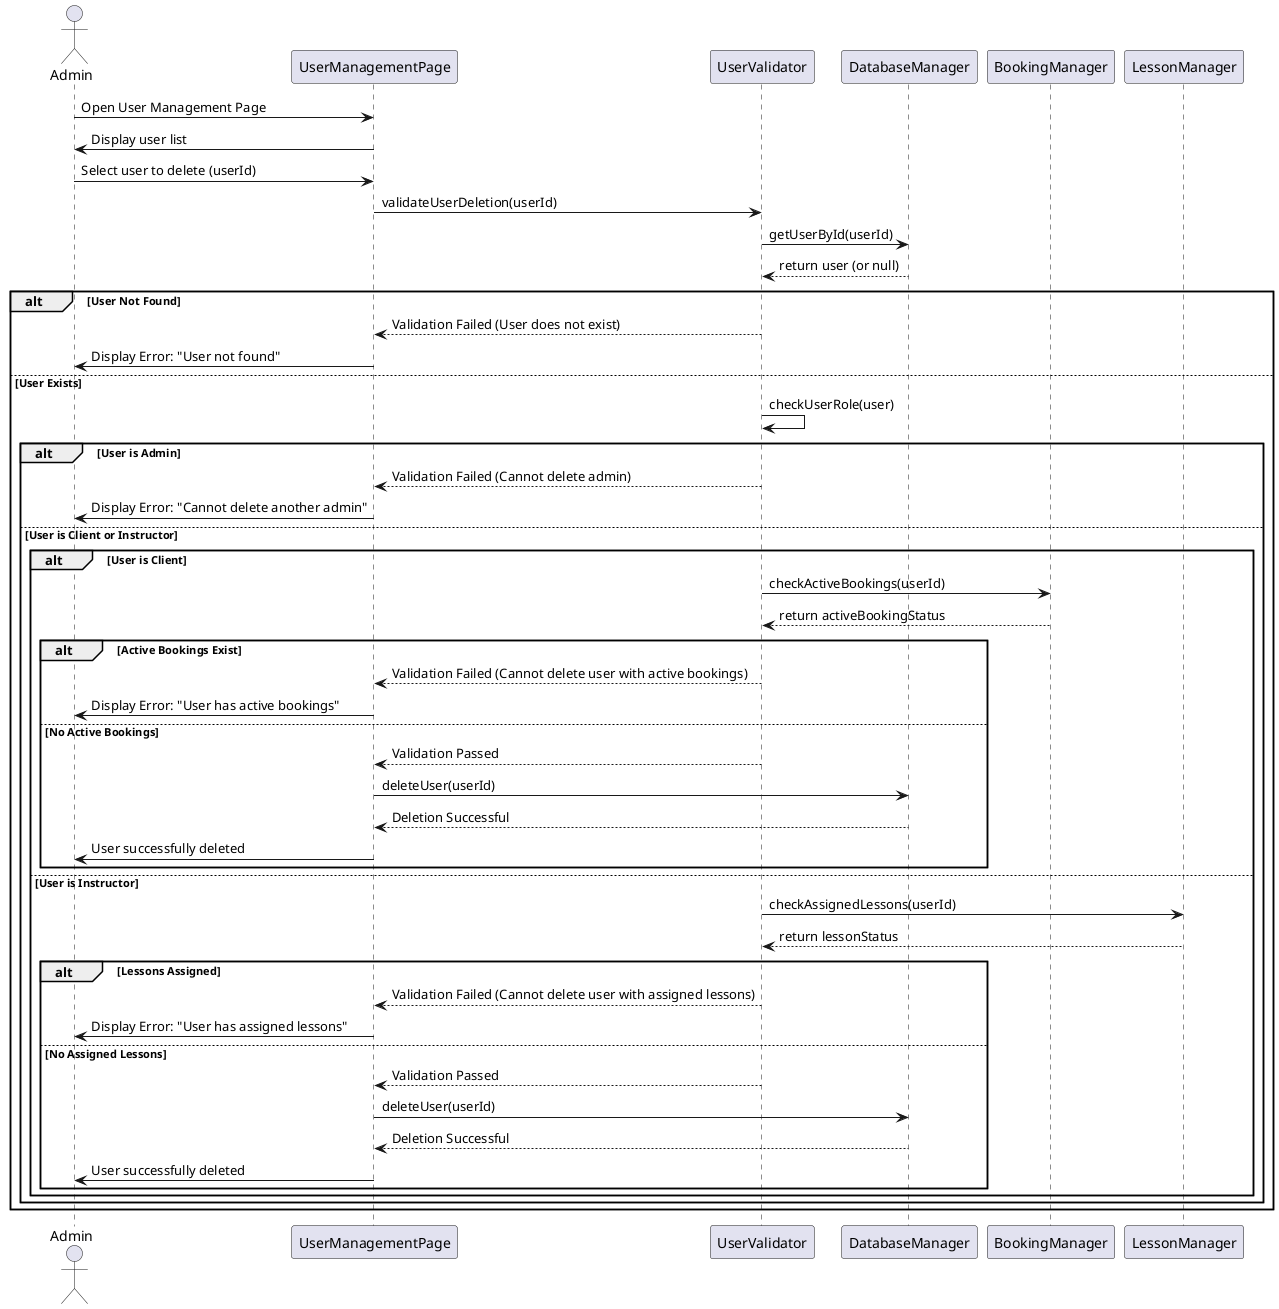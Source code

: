 @startuml
actor "Admin" as admin
participant "UserManagementPage" as userPage
participant "UserValidator" as validator
participant "DatabaseManager" as database
participant "BookingManager" as bookingManager
participant "LessonManager" as lessonManager

admin -> userPage : Open User Management Page
userPage -> admin : Display user list
admin -> userPage : Select user to delete (userId)
userPage -> validator : validateUserDeletion(userId)
validator -> database : getUserById(userId)
database --> validator : return user (or null)

alt User Not Found
    validator --> userPage : Validation Failed (User does not exist)
    userPage -> admin : Display Error: "User not found"
else User Exists
    validator -> validator : checkUserRole(user)
    alt User is Admin
        validator --> userPage : Validation Failed (Cannot delete admin)
        userPage -> admin : Display Error: "Cannot delete another admin"
    else User is Client or Instructor
        alt User is Client
            validator -> bookingManager : checkActiveBookings(userId)
            bookingManager --> validator : return activeBookingStatus
            alt Active Bookings Exist
                validator --> userPage : Validation Failed (Cannot delete user with active bookings)
                userPage -> admin : Display Error: "User has active bookings"
            else No Active Bookings
                validator --> userPage : Validation Passed
                userPage -> database : deleteUser(userId)
                database --> userPage : Deletion Successful
                userPage -> admin : User successfully deleted
            end
        else User is Instructor
            validator -> lessonManager : checkAssignedLessons(userId)
            lessonManager --> validator : return lessonStatus
            alt Lessons Assigned
                validator --> userPage : Validation Failed (Cannot delete user with assigned lessons)
                userPage -> admin : Display Error: "User has assigned lessons"
            else No Assigned Lessons
                validator --> userPage : Validation Passed
                userPage -> database : deleteUser(userId)
                database --> userPage : Deletion Successful
                userPage -> admin : User successfully deleted
            end
        end
    end
end
@enduml